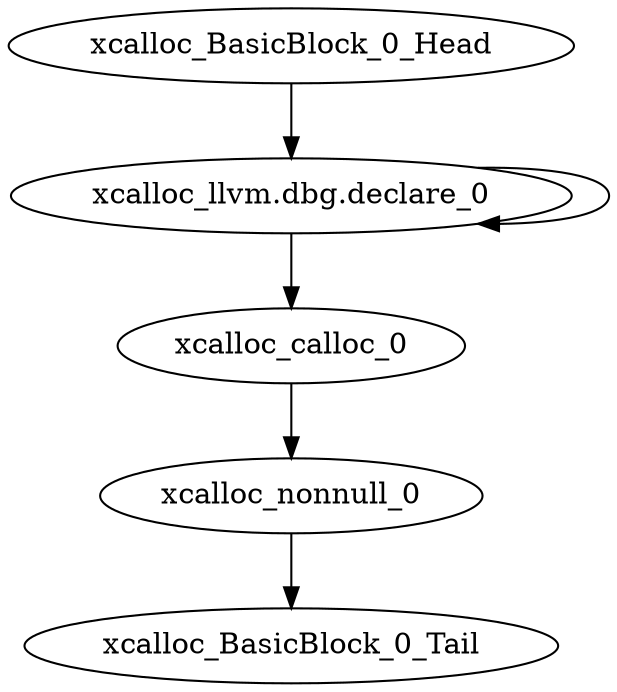digraph G {
    "xcalloc_llvm.dbg.declare_0" -> "xcalloc_llvm.dbg.declare_0"
    "xcalloc_llvm.dbg.declare_0" -> "xcalloc_calloc_0"
    "xcalloc_nonnull_0" -> "xcalloc_BasicBlock_0_Tail"
    "xcalloc_calloc_0" -> "xcalloc_nonnull_0"
    "xcalloc_BasicBlock_0_Head" -> "xcalloc_llvm.dbg.declare_0"
}
